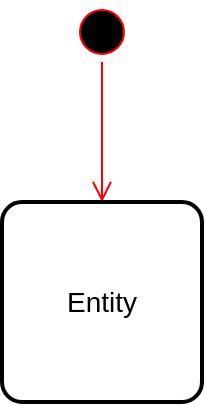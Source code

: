 <mxfile version="12.1.0" type="device" pages="1"><diagram id="zAtwHTisWMmFyUobEVWX" name="Page-1"><mxGraphModel dx="853" dy="449" grid="1" gridSize="10" guides="1" tooltips="1" connect="1" arrows="1" fold="1" page="1" pageScale="1" pageWidth="827" pageHeight="1169" math="0" shadow="0"><root><mxCell id="0"/><mxCell id="1" parent="0"/><mxCell id="ltLlX3hh_mxA4RSb6mHM-2" value="" style="ellipse;html=1;shape=startState;fillColor=#000000;strokeColor=#ff0000;" vertex="1" parent="1"><mxGeometry x="365" y="10" width="30" height="30" as="geometry"/></mxCell><mxCell id="ltLlX3hh_mxA4RSb6mHM-3" value="" style="edgeStyle=orthogonalEdgeStyle;html=1;verticalAlign=bottom;endArrow=open;endSize=8;strokeColor=#ff0000;entryX=0.5;entryY=0;entryDx=0;entryDy=0;" edge="1" source="ltLlX3hh_mxA4RSb6mHM-2" parent="1" target="ltLlX3hh_mxA4RSb6mHM-8"><mxGeometry relative="1" as="geometry"><mxPoint x="380.333" y="110.167" as="targetPoint"/></mxGeometry></mxCell><mxCell id="ltLlX3hh_mxA4RSb6mHM-8" value="Entity" style="strokeWidth=2;rounded=1;arcSize=10;whiteSpace=wrap;html=1;align=center;fontSize=14;" vertex="1" parent="1"><mxGeometry x="330" y="110" width="100" height="100" as="geometry"/></mxCell></root></mxGraphModel></diagram></mxfile>